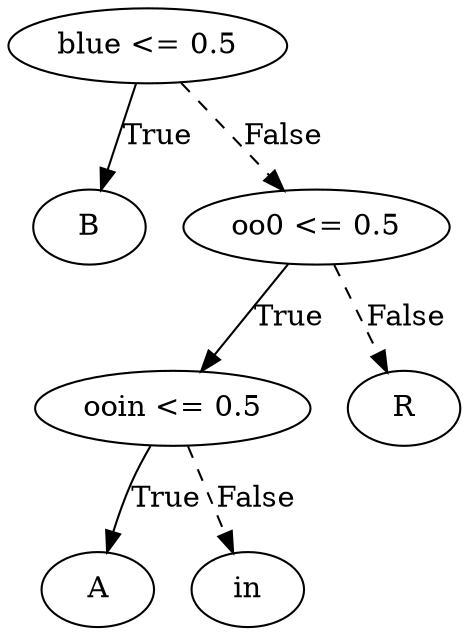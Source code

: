 digraph {
0 [label="blue <= 0.5"];
1 [label="B"];
0 -> 1 [label="True"];
2 [label="oo0 <= 0.5"];
3 [label="ooin <= 0.5"];
4 [label="A"];
3 -> 4 [label="True"];
5 [label="in"];
3 -> 5 [style="dashed", label="False"];
2 -> 3 [label="True"];
6 [label="R"];
2 -> 6 [style="dashed", label="False"];
0 -> 2 [style="dashed", label="False"];

}